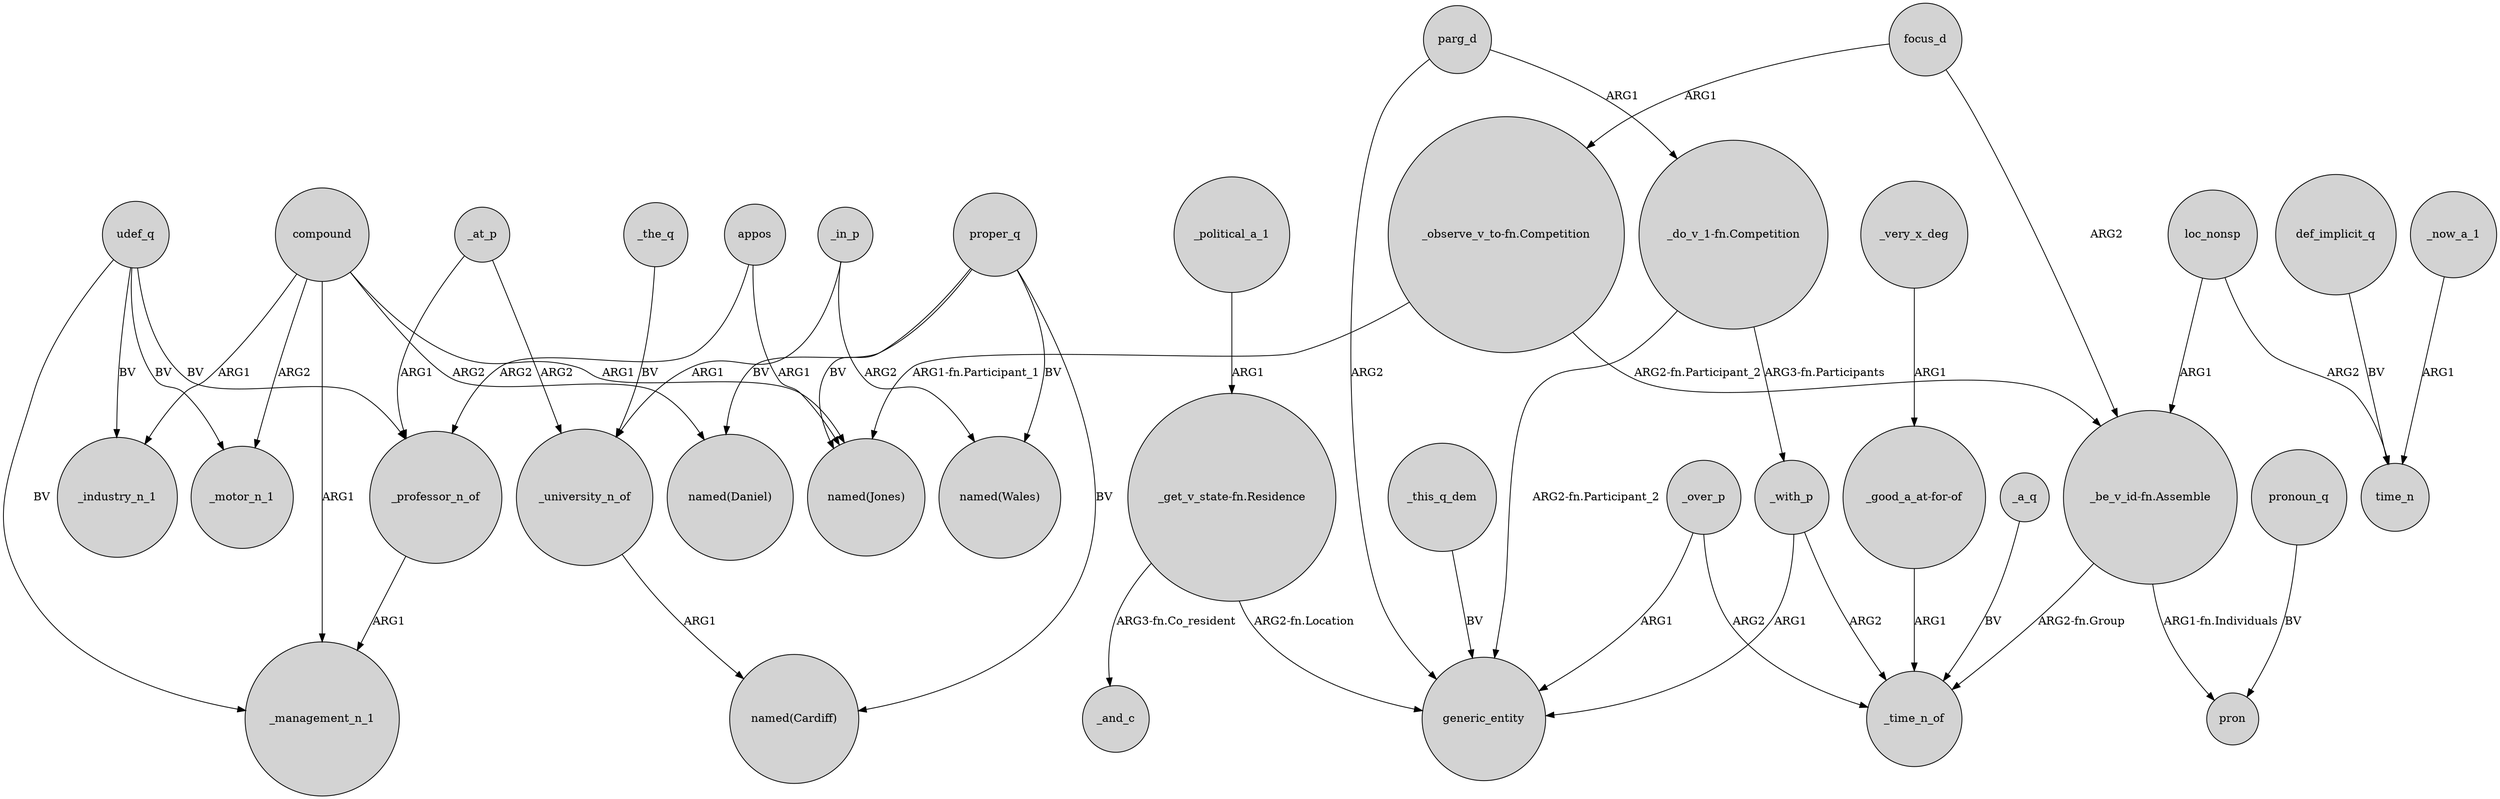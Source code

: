 digraph {
	node [shape=circle style=filled]
	"_observe_v_to-fn.Competition" -> "named(Jones)" [label="ARG1-fn.Participant_1"]
	_with_p -> generic_entity [label=ARG1]
	udef_q -> _motor_n_1 [label=BV]
	"_get_v_state-fn.Residence" -> _and_c [label="ARG3-fn.Co_resident"]
	_very_x_deg -> "_good_a_at-for-of" [label=ARG1]
	_over_p -> _time_n_of [label=ARG2]
	compound -> "named(Jones)" [label=ARG1]
	_at_p -> _university_n_of [label=ARG2]
	"_do_v_1-fn.Competition" -> _with_p [label="ARG3-fn.Participants"]
	"_be_v_id-fn.Assemble" -> pron [label="ARG1-fn.Individuals"]
	"_observe_v_to-fn.Competition" -> "_be_v_id-fn.Assemble" [label="ARG2-fn.Participant_2"]
	"_get_v_state-fn.Residence" -> generic_entity [label="ARG2-fn.Location"]
	_in_p -> "named(Wales)" [label=ARG2]
	_over_p -> generic_entity [label=ARG1]
	_the_q -> _university_n_of [label=BV]
	proper_q -> "named(Cardiff)" [label=BV]
	_now_a_1 -> time_n [label=ARG1]
	compound -> _industry_n_1 [label=ARG1]
	udef_q -> _management_n_1 [label=BV]
	_a_q -> _time_n_of [label=BV]
	pronoun_q -> pron [label=BV]
	proper_q -> "named(Wales)" [label=BV]
	"_good_a_at-for-of" -> _time_n_of [label=ARG1]
	_this_q_dem -> generic_entity [label=BV]
	focus_d -> "_be_v_id-fn.Assemble" [label=ARG2]
	_political_a_1 -> "_get_v_state-fn.Residence" [label=ARG1]
	compound -> _management_n_1 [label=ARG1]
	proper_q -> "named(Daniel)" [label=BV]
	_with_p -> _time_n_of [label=ARG2]
	compound -> _motor_n_1 [label=ARG2]
	_university_n_of -> "named(Cardiff)" [label=ARG1]
	_professor_n_of -> _management_n_1 [label=ARG1]
	proper_q -> "named(Jones)" [label=BV]
	appos -> "named(Jones)" [label=ARG1]
	focus_d -> "_observe_v_to-fn.Competition" [label=ARG1]
	udef_q -> _industry_n_1 [label=BV]
	loc_nonsp -> "_be_v_id-fn.Assemble" [label=ARG1]
	"_do_v_1-fn.Competition" -> generic_entity [label="ARG2-fn.Participant_2"]
	appos -> _professor_n_of [label=ARG2]
	_in_p -> _university_n_of [label=ARG1]
	loc_nonsp -> time_n [label=ARG2]
	compound -> "named(Daniel)" [label=ARG2]
	_at_p -> _professor_n_of [label=ARG1]
	"_be_v_id-fn.Assemble" -> _time_n_of [label="ARG2-fn.Group"]
	parg_d -> "_do_v_1-fn.Competition" [label=ARG1]
	def_implicit_q -> time_n [label=BV]
	udef_q -> _professor_n_of [label=BV]
	parg_d -> generic_entity [label=ARG2]
}

